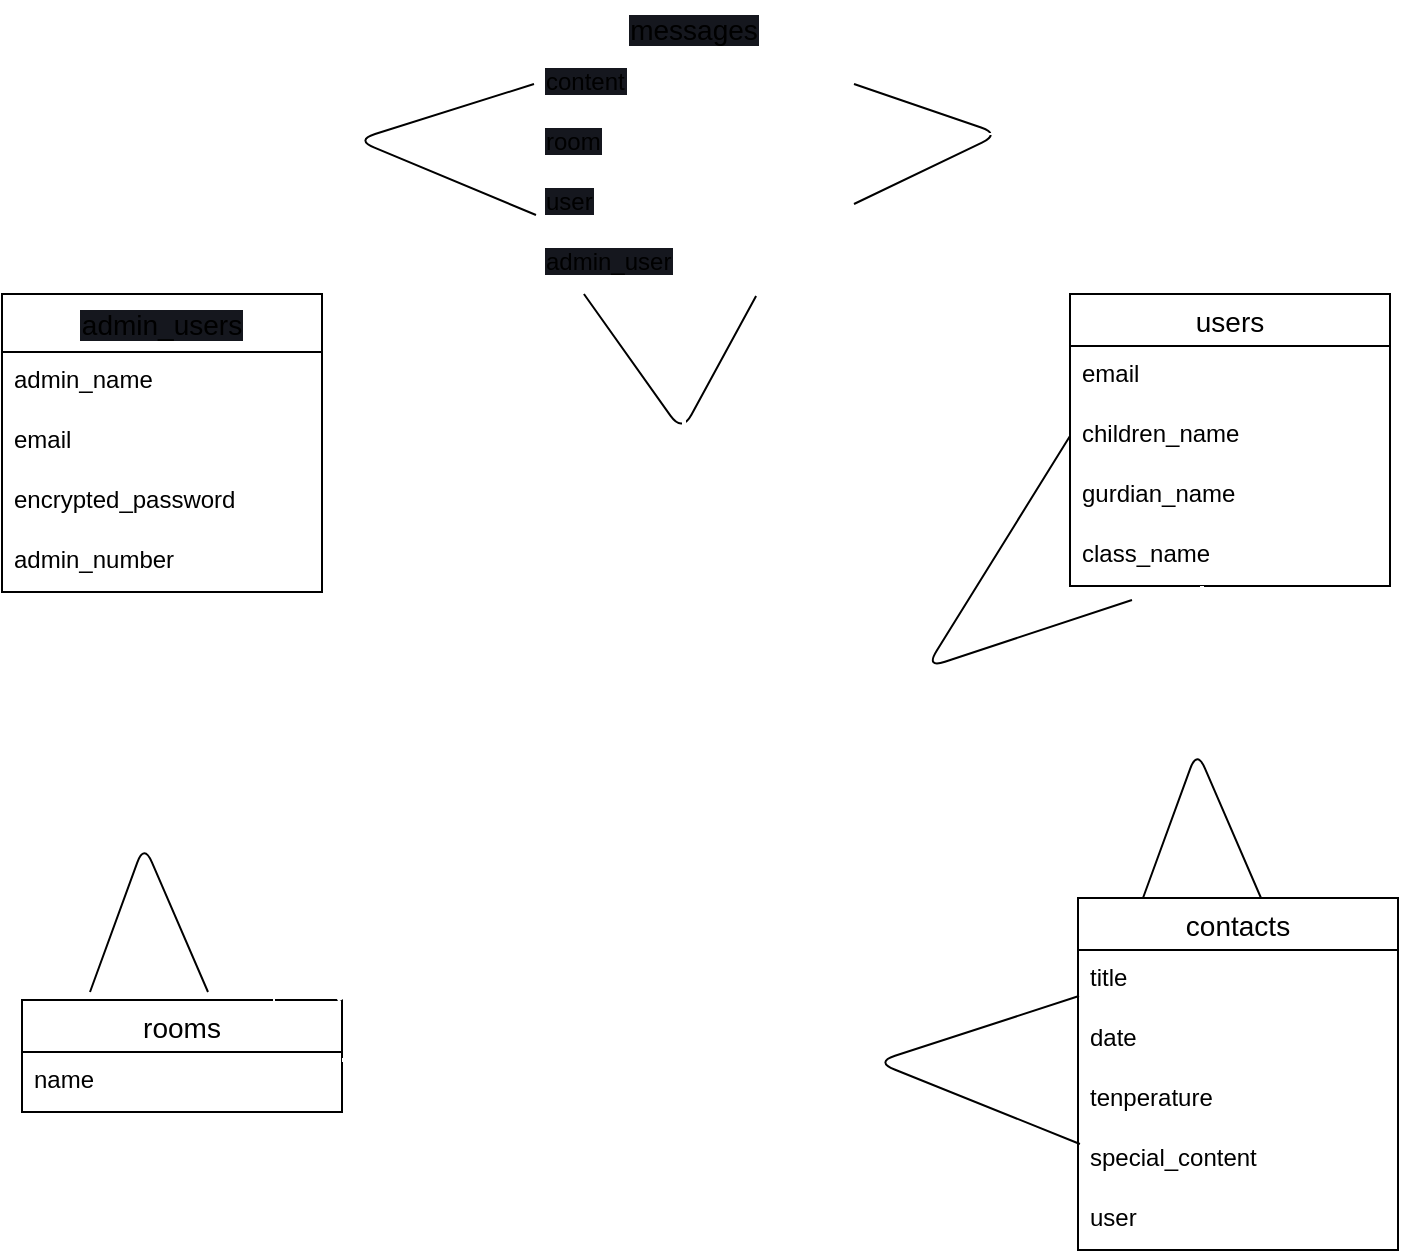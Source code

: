 <mxfile>
    <diagram id="0KjVXJa_P5sxPY5EKnft" name="ページ1">
        <mxGraphModel dx="744" dy="682" grid="0" gridSize="10" guides="1" tooltips="1" connect="1" arrows="1" fold="1" page="1" pageScale="1" pageWidth="827" pageHeight="1169" background="none" math="0" shadow="0">
            <root>
                <mxCell id="0"/>
                <mxCell id="1" parent="0"/>
                <mxCell id="n4j3y6uDZaaWSx5pnTUR-1" value="admin_users" style="swimlane;fontStyle=0;childLayout=stackLayout;horizontal=1;startSize=29;horizontalStack=0;resizeParent=1;resizeParentMax=0;resizeLast=0;collapsible=1;marginBottom=0;align=center;fontSize=14;labelBackgroundColor=#15171e;" vertex="1" parent="1">
                    <mxGeometry x="47" y="343" width="160" height="149" as="geometry">
                        <mxRectangle x="118" y="330" width="57" height="29" as="alternateBounds"/>
                    </mxGeometry>
                </mxCell>
                <mxCell id="n4j3y6uDZaaWSx5pnTUR-2" value="admin_name" style="text;strokeColor=none;fillColor=none;spacingLeft=4;spacingRight=4;overflow=hidden;rotatable=0;points=[[0,0.5],[1,0.5]];portConstraint=eastwest;fontSize=12;" vertex="1" parent="n4j3y6uDZaaWSx5pnTUR-1">
                    <mxGeometry y="29" width="160" height="30" as="geometry"/>
                </mxCell>
                <mxCell id="n4j3y6uDZaaWSx5pnTUR-3" value="email" style="text;strokeColor=none;fillColor=none;spacingLeft=4;spacingRight=4;overflow=hidden;rotatable=0;points=[[0,0.5],[1,0.5]];portConstraint=eastwest;fontSize=12;" vertex="1" parent="n4j3y6uDZaaWSx5pnTUR-1">
                    <mxGeometry y="59" width="160" height="30" as="geometry"/>
                </mxCell>
                <mxCell id="n4j3y6uDZaaWSx5pnTUR-5" value="encrypted_password" style="text;strokeColor=none;fillColor=none;spacingLeft=4;spacingRight=4;overflow=hidden;rotatable=0;points=[[0,0.5],[1,0.5]];portConstraint=eastwest;fontSize=12;" vertex="1" parent="n4j3y6uDZaaWSx5pnTUR-1">
                    <mxGeometry y="89" width="160" height="30" as="geometry"/>
                </mxCell>
                <mxCell id="n4j3y6uDZaaWSx5pnTUR-4" value="admin_number" style="text;strokeColor=none;fillColor=none;spacingLeft=4;spacingRight=4;overflow=hidden;rotatable=0;points=[[0,0.5],[1,0.5]];portConstraint=eastwest;fontSize=12;" vertex="1" parent="n4j3y6uDZaaWSx5pnTUR-1">
                    <mxGeometry y="119" width="160" height="30" as="geometry"/>
                </mxCell>
                <mxCell id="n4j3y6uDZaaWSx5pnTUR-6" value="users" style="swimlane;fontStyle=0;childLayout=stackLayout;horizontal=1;startSize=26;horizontalStack=0;resizeParent=1;resizeParentMax=0;resizeLast=0;collapsible=1;marginBottom=0;align=center;fontSize=14;labelBackgroundColor=none;" vertex="1" parent="1">
                    <mxGeometry x="581" y="343" width="160" height="146" as="geometry"/>
                </mxCell>
                <mxCell id="n4j3y6uDZaaWSx5pnTUR-7" value="email" style="text;strokeColor=none;fillColor=none;spacingLeft=4;spacingRight=4;overflow=hidden;rotatable=0;points=[[0,0.5],[1,0.5]];portConstraint=eastwest;fontSize=12;labelBackgroundColor=none;" vertex="1" parent="n4j3y6uDZaaWSx5pnTUR-6">
                    <mxGeometry y="26" width="160" height="30" as="geometry"/>
                </mxCell>
                <mxCell id="n4j3y6uDZaaWSx5pnTUR-8" value="children_name" style="text;strokeColor=none;fillColor=none;spacingLeft=4;spacingRight=4;overflow=hidden;rotatable=0;points=[[0,0.5],[1,0.5]];portConstraint=eastwest;fontSize=12;labelBackgroundColor=none;" vertex="1" parent="n4j3y6uDZaaWSx5pnTUR-6">
                    <mxGeometry y="56" width="160" height="30" as="geometry"/>
                </mxCell>
                <mxCell id="n4j3y6uDZaaWSx5pnTUR-9" value="gurdian_name" style="text;strokeColor=none;fillColor=none;spacingLeft=4;spacingRight=4;overflow=hidden;rotatable=0;points=[[0,0.5],[1,0.5]];portConstraint=eastwest;fontSize=12;labelBackgroundColor=none;" vertex="1" parent="n4j3y6uDZaaWSx5pnTUR-6">
                    <mxGeometry y="86" width="160" height="30" as="geometry"/>
                </mxCell>
                <mxCell id="n4j3y6uDZaaWSx5pnTUR-11" value="class_name" style="text;strokeColor=none;fillColor=none;spacingLeft=4;spacingRight=4;overflow=hidden;rotatable=0;points=[[0,0.5],[1,0.5]];portConstraint=eastwest;fontSize=12;labelBackgroundColor=none;" vertex="1" parent="n4j3y6uDZaaWSx5pnTUR-6">
                    <mxGeometry y="116" width="160" height="30" as="geometry"/>
                </mxCell>
                <mxCell id="n4j3y6uDZaaWSx5pnTUR-12" value="contacts" style="swimlane;fontStyle=0;childLayout=stackLayout;horizontal=1;startSize=26;horizontalStack=0;resizeParent=1;resizeParentMax=0;resizeLast=0;collapsible=1;marginBottom=0;align=center;fontSize=14;labelBackgroundColor=none;" vertex="1" parent="1">
                    <mxGeometry x="585" y="645" width="160" height="176" as="geometry"/>
                </mxCell>
                <mxCell id="n4j3y6uDZaaWSx5pnTUR-13" value="title" style="text;strokeColor=none;fillColor=none;spacingLeft=4;spacingRight=4;overflow=hidden;rotatable=0;points=[[0,0.5],[1,0.5]];portConstraint=eastwest;fontSize=12;labelBackgroundColor=none;" vertex="1" parent="n4j3y6uDZaaWSx5pnTUR-12">
                    <mxGeometry y="26" width="160" height="30" as="geometry"/>
                </mxCell>
                <mxCell id="n4j3y6uDZaaWSx5pnTUR-14" value="date" style="text;strokeColor=none;fillColor=none;spacingLeft=4;spacingRight=4;overflow=hidden;rotatable=0;points=[[0,0.5],[1,0.5]];portConstraint=eastwest;fontSize=12;labelBackgroundColor=none;" vertex="1" parent="n4j3y6uDZaaWSx5pnTUR-12">
                    <mxGeometry y="56" width="160" height="30" as="geometry"/>
                </mxCell>
                <mxCell id="n4j3y6uDZaaWSx5pnTUR-16" value="tenperature" style="text;strokeColor=none;fillColor=none;spacingLeft=4;spacingRight=4;overflow=hidden;rotatable=0;points=[[0,0.5],[1,0.5]];portConstraint=eastwest;fontSize=12;labelBackgroundColor=none;" vertex="1" parent="n4j3y6uDZaaWSx5pnTUR-12">
                    <mxGeometry y="86" width="160" height="30" as="geometry"/>
                </mxCell>
                <mxCell id="n4j3y6uDZaaWSx5pnTUR-15" value="special_content" style="text;strokeColor=none;fillColor=none;spacingLeft=4;spacingRight=4;overflow=hidden;rotatable=0;points=[[0,0.5],[1,0.5]];portConstraint=eastwest;fontSize=12;labelBackgroundColor=none;" vertex="1" parent="n4j3y6uDZaaWSx5pnTUR-12">
                    <mxGeometry y="116" width="160" height="30" as="geometry"/>
                </mxCell>
                <mxCell id="n4j3y6uDZaaWSx5pnTUR-17" value="user" style="text;strokeColor=none;fillColor=none;spacingLeft=4;spacingRight=4;overflow=hidden;rotatable=0;points=[[0,0.5],[1,0.5]];portConstraint=eastwest;fontSize=12;labelBackgroundColor=none;" vertex="1" parent="n4j3y6uDZaaWSx5pnTUR-12">
                    <mxGeometry y="146" width="160" height="30" as="geometry"/>
                </mxCell>
                <mxCell id="n4j3y6uDZaaWSx5pnTUR-19" value="rooms" style="swimlane;fontStyle=0;childLayout=stackLayout;horizontal=1;startSize=26;horizontalStack=0;resizeParent=1;resizeParentMax=0;resizeLast=0;collapsible=1;marginBottom=0;align=center;fontSize=14;labelBackgroundColor=none;" vertex="1" parent="1">
                    <mxGeometry x="57" y="696" width="160" height="56" as="geometry"/>
                </mxCell>
                <mxCell id="n4j3y6uDZaaWSx5pnTUR-20" value="name" style="text;strokeColor=none;fillColor=none;spacingLeft=4;spacingRight=4;overflow=hidden;rotatable=0;points=[[0,0.5],[1,0.5]];portConstraint=eastwest;fontSize=12;labelBackgroundColor=none;" vertex="1" parent="n4j3y6uDZaaWSx5pnTUR-19">
                    <mxGeometry y="26" width="160" height="30" as="geometry"/>
                </mxCell>
                <mxCell id="n4j3y6uDZaaWSx5pnTUR-43" value="messages" style="swimlane;fontStyle=0;childLayout=stackLayout;horizontal=1;startSize=26;horizontalStack=0;resizeParent=1;resizeParentMax=0;resizeLast=0;collapsible=1;marginBottom=0;align=center;fontSize=14;labelBackgroundColor=#15171e;strokeColor=#FFFFFF;" vertex="1" parent="1">
                    <mxGeometry x="313" y="197" width="160" height="146" as="geometry"/>
                </mxCell>
                <mxCell id="n4j3y6uDZaaWSx5pnTUR-44" value="content" style="text;strokeColor=none;fillColor=none;spacingLeft=4;spacingRight=4;overflow=hidden;rotatable=0;points=[[0,0.5],[1,0.5]];portConstraint=eastwest;fontSize=12;labelBackgroundColor=#15171e;" vertex="1" parent="n4j3y6uDZaaWSx5pnTUR-43">
                    <mxGeometry y="26" width="160" height="30" as="geometry"/>
                </mxCell>
                <mxCell id="n4j3y6uDZaaWSx5pnTUR-45" value="room" style="text;strokeColor=none;fillColor=none;spacingLeft=4;spacingRight=4;overflow=hidden;rotatable=0;points=[[0,0.5],[1,0.5]];portConstraint=eastwest;fontSize=12;labelBackgroundColor=#15171e;" vertex="1" parent="n4j3y6uDZaaWSx5pnTUR-43">
                    <mxGeometry y="56" width="160" height="30" as="geometry"/>
                </mxCell>
                <mxCell id="n4j3y6uDZaaWSx5pnTUR-46" value="user" style="text;strokeColor=none;fillColor=none;spacingLeft=4;spacingRight=4;overflow=hidden;rotatable=0;points=[[0,0.5],[1,0.5]];portConstraint=eastwest;fontSize=12;labelBackgroundColor=#15171e;" vertex="1" parent="n4j3y6uDZaaWSx5pnTUR-43">
                    <mxGeometry y="86" width="160" height="30" as="geometry"/>
                </mxCell>
                <mxCell id="n4j3y6uDZaaWSx5pnTUR-47" value="admin_user" style="text;strokeColor=none;fillColor=none;spacingLeft=4;spacingRight=4;overflow=hidden;rotatable=0;points=[[0,0.5],[1,0.5]];portConstraint=eastwest;fontSize=12;labelBackgroundColor=#15171e;" vertex="1" parent="n4j3y6uDZaaWSx5pnTUR-43">
                    <mxGeometry y="116" width="160" height="30" as="geometry"/>
                </mxCell>
                <mxCell id="n4j3y6uDZaaWSx5pnTUR-69" value="" style="endArrow=none;html=1;strokeColor=default;exitX=1;exitY=0.5;exitDx=0;exitDy=0;entryX=1;entryY=0.5;entryDx=0;entryDy=0;" edge="1" parent="n4j3y6uDZaaWSx5pnTUR-43" source="n4j3y6uDZaaWSx5pnTUR-46" target="n4j3y6uDZaaWSx5pnTUR-44">
                    <mxGeometry width="50" height="50" relative="1" as="geometry">
                        <mxPoint x="184.94" y="101.025" as="sourcePoint"/>
                        <mxPoint x="185" y="35" as="targetPoint"/>
                        <Array as="points">
                            <mxPoint x="233" y="66"/>
                        </Array>
                    </mxGeometry>
                </mxCell>
                <mxCell id="n4j3y6uDZaaWSx5pnTUR-86" value="" style="endArrow=none;html=1;strokeColor=default;exitX=0.156;exitY=1;exitDx=0;exitDy=0;exitPerimeter=0;entryX=0.694;entryY=1.033;entryDx=0;entryDy=0;entryPerimeter=0;" edge="1" parent="n4j3y6uDZaaWSx5pnTUR-43" source="n4j3y6uDZaaWSx5pnTUR-47" target="n4j3y6uDZaaWSx5pnTUR-47">
                    <mxGeometry width="50" height="50" relative="1" as="geometry">
                        <mxPoint x="47" y="174" as="sourcePoint"/>
                        <mxPoint x="97" y="124" as="targetPoint"/>
                        <Array as="points">
                            <mxPoint x="74" y="215"/>
                        </Array>
                    </mxGeometry>
                </mxCell>
                <mxCell id="n4j3y6uDZaaWSx5pnTUR-61" value="" style="shape=partialRectangle;whiteSpace=wrap;html=1;bottom=0;right=0;fillColor=none;labelBackgroundColor=#15171e;strokeColor=#FFFFFF;" vertex="1" parent="1">
                    <mxGeometry x="116" y="266" width="198" height="75" as="geometry"/>
                </mxCell>
                <mxCell id="n4j3y6uDZaaWSx5pnTUR-62" value="" style="line;strokeWidth=4;html=1;perimeter=backbonePerimeter;points=[];outlineConnect=0;labelBackgroundColor=#15171e;strokeColor=#FFFFFF;" vertex="1" parent="1">
                    <mxGeometry x="97" y="311" width="46" height="10" as="geometry"/>
                </mxCell>
                <mxCell id="n4j3y6uDZaaWSx5pnTUR-65" value="" style="endArrow=none;html=1;strokeColor=default;exitX=1;exitY=0.5;exitDx=0;exitDy=0;entryX=0;entryY=0.5;entryDx=0;entryDy=0;" edge="1" parent="1" source="n4j3y6uDZaaWSx5pnTUR-61" target="n4j3y6uDZaaWSx5pnTUR-44">
                    <mxGeometry width="50" height="50" relative="1" as="geometry">
                        <mxPoint x="281" y="317" as="sourcePoint"/>
                        <mxPoint x="283" y="214" as="targetPoint"/>
                        <Array as="points">
                            <mxPoint x="224" y="266"/>
                        </Array>
                    </mxGeometry>
                </mxCell>
                <mxCell id="n4j3y6uDZaaWSx5pnTUR-66" value="" style="shape=partialRectangle;whiteSpace=wrap;html=1;bottom=0;right=0;fillColor=none;labelBackgroundColor=#15171e;strokeColor=#FFFFFF;rotation=90;" vertex="1" parent="1">
                    <mxGeometry x="523" y="219" width="75" height="163" as="geometry"/>
                </mxCell>
                <mxCell id="n4j3y6uDZaaWSx5pnTUR-67" value="" style="line;strokeWidth=4;html=1;perimeter=backbonePerimeter;points=[];outlineConnect=0;labelBackgroundColor=#15171e;strokeColor=#FFFFFF;" vertex="1" parent="1">
                    <mxGeometry x="621" y="308" width="46" height="10" as="geometry"/>
                </mxCell>
                <mxCell id="n4j3y6uDZaaWSx5pnTUR-70" value="" style="line;strokeWidth=2;direction=south;html=1;labelBackgroundColor=#15171e;strokeColor=#FFFFFF;" vertex="1" parent="1">
                    <mxGeometry x="113" y="495" width="10" height="197" as="geometry"/>
                </mxCell>
                <mxCell id="n4j3y6uDZaaWSx5pnTUR-71" value="" style="line;strokeWidth=4;html=1;perimeter=backbonePerimeter;points=[];outlineConnect=0;labelBackgroundColor=#15171e;strokeColor=#FFFFFF;" vertex="1" parent="1">
                    <mxGeometry x="91" y="517" width="46" height="10" as="geometry"/>
                </mxCell>
                <mxCell id="n4j3y6uDZaaWSx5pnTUR-72" value="" style="endArrow=none;html=1;strokeColor=default;" edge="1" parent="1">
                    <mxGeometry width="50" height="50" relative="1" as="geometry">
                        <mxPoint x="91" y="692" as="sourcePoint"/>
                        <mxPoint x="150" y="692" as="targetPoint"/>
                        <Array as="points">
                            <mxPoint x="118" y="618"/>
                        </Array>
                    </mxGeometry>
                </mxCell>
                <mxCell id="n4j3y6uDZaaWSx5pnTUR-73" value="" style="line;strokeWidth=2;html=1;labelBackgroundColor=#15171e;strokeColor=#FFFFFF;" vertex="1" parent="1">
                    <mxGeometry x="217" y="721" width="365" height="10" as="geometry"/>
                </mxCell>
                <mxCell id="n4j3y6uDZaaWSx5pnTUR-74" value="" style="line;strokeWidth=2;direction=south;html=1;labelBackgroundColor=#15171e;strokeColor=#FFFFFF;" vertex="1" parent="1">
                    <mxGeometry x="247" y="700.5" width="10" height="47" as="geometry"/>
                </mxCell>
                <mxCell id="n4j3y6uDZaaWSx5pnTUR-76" value="" style="endArrow=none;html=1;strokeColor=default;exitX=0.006;exitY=0.233;exitDx=0;exitDy=0;exitPerimeter=0;" edge="1" parent="1" source="n4j3y6uDZaaWSx5pnTUR-15">
                    <mxGeometry width="50" height="50" relative="1" as="geometry">
                        <mxPoint x="535.5" y="744" as="sourcePoint"/>
                        <mxPoint x="585.5" y="694" as="targetPoint"/>
                        <Array as="points">
                            <mxPoint x="484" y="727"/>
                        </Array>
                    </mxGeometry>
                </mxCell>
                <mxCell id="n4j3y6uDZaaWSx5pnTUR-77" value="" style="line;strokeWidth=2;html=1;labelBackgroundColor=#15171e;strokeColor=#FFFFFF;rotation=-30;" vertex="1" parent="1">
                    <mxGeometry x="186.65" y="586.25" width="419" height="10" as="geometry"/>
                </mxCell>
                <mxCell id="n4j3y6uDZaaWSx5pnTUR-78" value="" style="line;strokeWidth=2;html=1;labelBackgroundColor=#15171e;strokeColor=#FFFFFF;rotation=60;" vertex="1" parent="1">
                    <mxGeometry x="250" y="647" width="64" height="10" as="geometry"/>
                </mxCell>
                <mxCell id="n4j3y6uDZaaWSx5pnTUR-80" value="" style="line;strokeWidth=2;direction=south;html=1;labelBackgroundColor=#15171e;strokeColor=#FFFFFF;" vertex="1" parent="1">
                    <mxGeometry x="642" y="489" width="10" height="153" as="geometry"/>
                </mxCell>
                <mxCell id="n4j3y6uDZaaWSx5pnTUR-81" value="" style="line;strokeWidth=4;html=1;perimeter=backbonePerimeter;points=[];outlineConnect=0;labelBackgroundColor=#15171e;strokeColor=#FFFFFF;" vertex="1" parent="1">
                    <mxGeometry x="619" y="505" width="46" height="10" as="geometry"/>
                </mxCell>
                <mxCell id="n4j3y6uDZaaWSx5pnTUR-82" value="" style="endArrow=none;html=1;strokeColor=default;" edge="1" parent="1">
                    <mxGeometry width="50" height="50" relative="1" as="geometry">
                        <mxPoint x="617.5" y="645" as="sourcePoint"/>
                        <mxPoint x="676.5" y="645" as="targetPoint"/>
                        <Array as="points">
                            <mxPoint x="644.5" y="571"/>
                        </Array>
                    </mxGeometry>
                </mxCell>
                <mxCell id="n4j3y6uDZaaWSx5pnTUR-83" value="" style="shape=partialRectangle;whiteSpace=wrap;html=1;bottom=0;right=0;fillColor=none;labelBackgroundColor=#15171e;strokeColor=#FFFFFF;" vertex="1" parent="1">
                    <mxGeometry x="183" y="536" width="205" height="160" as="geometry"/>
                </mxCell>
                <mxCell id="n4j3y6uDZaaWSx5pnTUR-84" value="" style="line;strokeWidth=2;direction=south;html=1;labelBackgroundColor=#15171e;strokeColor=#FFFFFF;" vertex="1" parent="1">
                    <mxGeometry x="383" y="343" width="10" height="193" as="geometry"/>
                </mxCell>
                <mxCell id="n4j3y6uDZaaWSx5pnTUR-85" value="" style="line;strokeWidth=4;html=1;perimeter=backbonePerimeter;points=[];outlineConnect=0;labelBackgroundColor=#15171e;strokeColor=#FFFFFF;" vertex="1" parent="1">
                    <mxGeometry x="157" y="592" width="46" height="10" as="geometry"/>
                </mxCell>
                <mxCell id="hDnne58tZFWrFsi8F65w-3" value="" style="endArrow=none;html=1;strokeColor=default;fontSize=19;fontColor=#FFFFFF;exitX=0;exitY=0.5;exitDx=0;exitDy=0;" edge="1" parent="1" source="n4j3y6uDZaaWSx5pnTUR-8">
                    <mxGeometry width="50" height="50" relative="1" as="geometry">
                        <mxPoint x="551" y="458" as="sourcePoint"/>
                        <mxPoint x="612" y="496" as="targetPoint"/>
                        <Array as="points">
                            <mxPoint x="509" y="530"/>
                        </Array>
                    </mxGeometry>
                </mxCell>
            </root>
        </mxGraphModel>
    </diagram>
    <diagram id="EGIXLP0hyxXLQE8NL8Wy" name="ページ2">
        <mxGraphModel dx="744" dy="682" grid="0" gridSize="10" guides="1" tooltips="1" connect="1" arrows="1" fold="1" page="1" pageScale="1" pageWidth="827" pageHeight="1169" math="0" shadow="0">
            <root>
                <mxCell id="0"/>
                <mxCell id="1" parent="0"/>
                <mxCell id="xE9cMzHePD2Rr5IPFey0-1" value="一覧表示" style="rounded=1;arcSize=10;whiteSpace=wrap;html=1;align=center;labelBackgroundColor=#15171e;strokeColor=#FFFFFF;" vertex="1" parent="1">
                    <mxGeometry x="111" y="457" width="100" height="40" as="geometry"/>
                </mxCell>
                <mxCell id="2JMPOprGLFgqJLx3oHai-1" value="管理者新規登録ページ" style="rounded=1;arcSize=10;whiteSpace=wrap;html=1;align=center;labelBackgroundColor=#15171e;strokeColor=#FFFFFF;" vertex="1" parent="1">
                    <mxGeometry x="282" y="455" width="176" height="40" as="geometry"/>
                </mxCell>
                <mxCell id="2JMPOprGLFgqJLx3oHai-3" value="管理者ログインページ" style="rounded=1;arcSize=10;whiteSpace=wrap;html=1;align=center;labelBackgroundColor=#15171e;strokeColor=#FFFFFF;" vertex="1" parent="1">
                    <mxGeometry x="282" y="527" width="171" height="40" as="geometry"/>
                </mxCell>
                <mxCell id="2JMPOprGLFgqJLx3oHai-4" value="ユーザー新規登録ページ" style="rounded=1;arcSize=10;whiteSpace=wrap;html=1;align=center;labelBackgroundColor=#15171e;strokeColor=#FFFFFF;" vertex="1" parent="1">
                    <mxGeometry x="282" y="608" width="176" height="40" as="geometry"/>
                </mxCell>
                <mxCell id="2JMPOprGLFgqJLx3oHai-5" value="ユーザーログインページ" style="rounded=1;arcSize=10;whiteSpace=wrap;html=1;align=center;labelBackgroundColor=#15171e;strokeColor=#FFFFFF;" vertex="1" parent="1">
                    <mxGeometry x="284" y="689" width="174" height="40" as="geometry"/>
                </mxCell>
                <mxCell id="2JMPOprGLFgqJLx3oHai-6" value="投稿ページ" style="rounded=1;arcSize=10;whiteSpace=wrap;html=1;align=center;labelBackgroundColor=#15171e;strokeColor=#FFFFFF;" vertex="1" parent="1">
                    <mxGeometry x="282" y="767" width="182" height="40" as="geometry"/>
                </mxCell>
                <mxCell id="2JMPOprGLFgqJLx3oHai-7" value="詳細ページ" style="rounded=1;arcSize=10;whiteSpace=wrap;html=1;align=center;labelBackgroundColor=#15171e;strokeColor=#FFFFFF;" vertex="1" parent="1">
                    <mxGeometry x="282" y="855" width="185" height="40" as="geometry"/>
                </mxCell>
                <mxCell id="2JMPOprGLFgqJLx3oHai-8" value="編集" style="rounded=1;arcSize=10;whiteSpace=wrap;html=1;align=center;labelBackgroundColor=#15171e;strokeColor=#FFFFFF;" vertex="1" parent="1">
                    <mxGeometry x="609" y="729" width="100" height="40" as="geometry"/>
                </mxCell>
                <mxCell id="2JMPOprGLFgqJLx3oHai-9" value="削除" style="rounded=1;arcSize=10;whiteSpace=wrap;html=1;align=center;labelBackgroundColor=#15171e;strokeColor=#FFFFFF;" vertex="1" parent="1">
                    <mxGeometry x="609" y="811" width="100" height="40" as="geometry"/>
                </mxCell>
                <mxCell id="2JMPOprGLFgqJLx3oHai-14" value="" style="shape=table;startSize=0;container=1;collapsible=1;childLayout=tableLayout;fixedRows=1;rowLines=0;fontStyle=1;align=center;resizeLast=1;strokeColor=none;fillColor=#66FFFF;collapsible=0;labelBackgroundColor=default;fontColor=default;" vertex="1" parent="1">
                    <mxGeometry x="171" y="351" width="180" height="44" as="geometry"/>
                </mxCell>
                <mxCell id="2JMPOprGLFgqJLx3oHai-15" value="" style="shape=tableRow;horizontal=0;startSize=0;swimlaneHead=0;swimlaneBody=0;fillColor=none;collapsible=0;dropTarget=0;points=[[0,0.5],[1,0.5]];portConstraint=eastwest;top=0;left=0;right=0;bottom=0;labelBackgroundColor=#15171e;strokeColor=#FFFFFF;" vertex="1" parent="2JMPOprGLFgqJLx3oHai-14">
                    <mxGeometry width="180" height="44" as="geometry"/>
                </mxCell>
                <mxCell id="2JMPOprGLFgqJLx3oHai-16" value="" style="shape=partialRectangle;connectable=0;fillColor=none;top=0;left=0;bottom=0;right=0;editable=1;overflow=hidden;labelBackgroundColor=#15171e;strokeColor=#FFFFFF;" vertex="1" parent="2JMPOprGLFgqJLx3oHai-15">
                    <mxGeometry width="30" height="44" as="geometry">
                        <mxRectangle width="30" height="44" as="alternateBounds"/>
                    </mxGeometry>
                </mxCell>
                <mxCell id="2JMPOprGLFgqJLx3oHai-17" value="ユーザー画面" style="shape=partialRectangle;connectable=0;fillColor=none;top=0;left=0;bottom=0;right=0;align=left;spacingLeft=6;overflow=hidden;labelBackgroundColor=#66FFFF;strokeColor=#FFFFFF;fontColor=#000000;fontStyle=1;fontSize=19;" vertex="1" parent="2JMPOprGLFgqJLx3oHai-15">
                    <mxGeometry x="30" width="150" height="44" as="geometry">
                        <mxRectangle width="150" height="44" as="alternateBounds"/>
                    </mxGeometry>
                </mxCell>
                <mxCell id="N2ai3qSH_AvkBO3p6yKj-1" value="" style="line;strokeWidth=4;html=1;perimeter=backbonePerimeter;points=[];outlineConnect=0;labelBackgroundColor=#66FFFF;strokeColor=#FFFFFF;fontSize=19;fontColor=#000000;fillColor=#66FFFF;" vertex="1" parent="1">
                    <mxGeometry x="211" y="470" width="71" height="10" as="geometry"/>
                </mxCell>
                <mxCell id="N2ai3qSH_AvkBO3p6yKj-2" value="" style="line;strokeWidth=2;direction=south;html=1;labelBackgroundColor=#66FFFF;strokeColor=#FFFFFF;fontSize=19;fontColor=#000000;fillColor=#66FFFF;" vertex="1" parent="1">
                    <mxGeometry x="241.5" y="474" width="10" height="408" as="geometry"/>
                </mxCell>
                <mxCell id="N2ai3qSH_AvkBO3p6yKj-3" value="" style="line;strokeWidth=2;html=1;labelBackgroundColor=#66FFFF;strokeColor=#FFFFFF;fontSize=19;fontColor=#000000;fillColor=#66FFFF;" vertex="1" parent="1">
                    <mxGeometry x="247" y="876" width="35" height="10" as="geometry"/>
                </mxCell>
                <mxCell id="N2ai3qSH_AvkBO3p6yKj-4" value="" style="line;strokeWidth=2;html=1;labelBackgroundColor=#66FFFF;strokeColor=#FFFFFF;fontSize=19;fontColor=#000000;fillColor=#66FFFF;" vertex="1" parent="1">
                    <mxGeometry x="247" y="785" width="35" height="10" as="geometry"/>
                </mxCell>
                <mxCell id="N2ai3qSH_AvkBO3p6yKj-5" value="" style="line;strokeWidth=2;html=1;labelBackgroundColor=#66FFFF;strokeColor=#FFFFFF;fontSize=19;fontColor=#000000;fillColor=#66FFFF;" vertex="1" parent="1">
                    <mxGeometry x="247" y="710" width="35" height="10" as="geometry"/>
                </mxCell>
                <mxCell id="N2ai3qSH_AvkBO3p6yKj-6" value="" style="line;strokeWidth=2;html=1;labelBackgroundColor=#66FFFF;strokeColor=#FFFFFF;fontSize=19;fontColor=#000000;fillColor=#66FFFF;" vertex="1" parent="1">
                    <mxGeometry x="247" y="626" width="35" height="10" as="geometry"/>
                </mxCell>
                <mxCell id="N2ai3qSH_AvkBO3p6yKj-7" value="" style="line;strokeWidth=2;html=1;labelBackgroundColor=#66FFFF;strokeColor=#FFFFFF;fontSize=19;fontColor=#000000;fillColor=#66FFFF;" vertex="1" parent="1">
                    <mxGeometry x="247" y="542" width="35" height="10" as="geometry"/>
                </mxCell>
                <mxCell id="N2ai3qSH_AvkBO3p6yKj-9" value="" style="line;strokeWidth=2;html=1;labelBackgroundColor=#66FFFF;strokeColor=#FFFFFF;fontSize=19;fontColor=#000000;fillColor=#66FFFF;" vertex="1" parent="1">
                    <mxGeometry x="464" y="782" width="104" height="10" as="geometry"/>
                </mxCell>
                <mxCell id="N2ai3qSH_AvkBO3p6yKj-10" value="" style="line;strokeWidth=2;direction=south;html=1;labelBackgroundColor=#66FFFF;strokeColor=#FFFFFF;fontSize=19;fontColor=#000000;fillColor=#66FFFF;" vertex="1" parent="1">
                    <mxGeometry x="563" y="753" width="10" height="86" as="geometry"/>
                </mxCell>
                <mxCell id="N2ai3qSH_AvkBO3p6yKj-11" value="" style="line;strokeWidth=2;html=1;labelBackgroundColor=#66FFFF;strokeColor=#FFFFFF;fontSize=19;fontColor=#000000;fillColor=#66FFFF;" vertex="1" parent="1">
                    <mxGeometry x="568" y="749" width="41" height="10" as="geometry"/>
                </mxCell>
                <mxCell id="N2ai3qSH_AvkBO3p6yKj-12" value="" style="line;strokeWidth=2;html=1;labelBackgroundColor=#66FFFF;strokeColor=#FFFFFF;fontSize=19;fontColor=#000000;fillColor=#66FFFF;" vertex="1" parent="1">
                    <mxGeometry x="568" y="832" width="41" height="10" as="geometry"/>
                </mxCell>
            </root>
        </mxGraphModel>
    </diagram>
    <diagram name="ページ３" id="BrEA2q6b2GAOsI88DP8M">
        <mxGraphModel dx="744" dy="682" grid="0" gridSize="10" guides="1" tooltips="1" connect="1" arrows="1" fold="1" page="1" pageScale="1" pageWidth="827" pageHeight="1169" math="0" shadow="0">
            <root>
                <mxCell id="4MHLuctMkJhDraGOXIpa-0"/>
                <mxCell id="4MHLuctMkJhDraGOXIpa-1" parent="4MHLuctMkJhDraGOXIpa-0"/>
                <mxCell id="4MHLuctMkJhDraGOXIpa-2" value="一覧表示" style="rounded=1;arcSize=10;whiteSpace=wrap;html=1;align=center;labelBackgroundColor=#15171e;strokeColor=#FFFFFF;" vertex="1" parent="4MHLuctMkJhDraGOXIpa-1">
                    <mxGeometry x="63" y="173" width="100" height="40" as="geometry"/>
                </mxCell>
                <mxCell id="4MHLuctMkJhDraGOXIpa-3" value="管理者新規登録ページ" style="rounded=1;arcSize=10;whiteSpace=wrap;html=1;align=center;labelBackgroundColor=#15171e;strokeColor=#FFFFFF;" vertex="1" parent="4MHLuctMkJhDraGOXIpa-1">
                    <mxGeometry x="264" y="169" width="176" height="40" as="geometry"/>
                </mxCell>
                <mxCell id="4MHLuctMkJhDraGOXIpa-4" value="管理者ログインページ" style="rounded=1;arcSize=10;whiteSpace=wrap;html=1;align=center;labelBackgroundColor=#15171e;strokeColor=#FFFFFF;" vertex="1" parent="4MHLuctMkJhDraGOXIpa-1">
                    <mxGeometry x="262" y="251" width="171" height="40" as="geometry"/>
                </mxCell>
                <mxCell id="4MHLuctMkJhDraGOXIpa-7" value="新規チャット作成ページ" style="rounded=1;arcSize=10;whiteSpace=wrap;html=1;align=center;labelBackgroundColor=#15171e;strokeColor=#FFFFFF;" vertex="1" parent="4MHLuctMkJhDraGOXIpa-1">
                    <mxGeometry x="264" y="341" width="182" height="40" as="geometry"/>
                </mxCell>
                <mxCell id="4MHLuctMkJhDraGOXIpa-11" value="" style="shape=table;startSize=0;container=1;collapsible=1;childLayout=tableLayout;fixedRows=1;rowLines=0;fontStyle=1;align=center;resizeLast=1;strokeColor=none;fillColor=#66FFFF;collapsible=0;labelBackgroundColor=default;fontColor=default;" vertex="1" parent="4MHLuctMkJhDraGOXIpa-1">
                    <mxGeometry x="73" y="61" width="180" height="44" as="geometry"/>
                </mxCell>
                <mxCell id="4MHLuctMkJhDraGOXIpa-12" value="" style="shape=tableRow;horizontal=0;startSize=0;swimlaneHead=0;swimlaneBody=0;fillColor=none;collapsible=0;dropTarget=0;points=[[0,0.5],[1,0.5]];portConstraint=eastwest;top=0;left=0;right=0;bottom=0;labelBackgroundColor=#15171e;strokeColor=#FFFFFF;" vertex="1" parent="4MHLuctMkJhDraGOXIpa-11">
                    <mxGeometry width="180" height="44" as="geometry"/>
                </mxCell>
                <mxCell id="4MHLuctMkJhDraGOXIpa-13" value="" style="shape=partialRectangle;connectable=0;fillColor=none;top=0;left=0;bottom=0;right=0;editable=1;overflow=hidden;labelBackgroundColor=#15171e;strokeColor=#FFFFFF;" vertex="1" parent="4MHLuctMkJhDraGOXIpa-12">
                    <mxGeometry width="30" height="44" as="geometry">
                        <mxRectangle width="30" height="44" as="alternateBounds"/>
                    </mxGeometry>
                </mxCell>
                <mxCell id="4MHLuctMkJhDraGOXIpa-14" value="管理者画面" style="shape=partialRectangle;connectable=0;fillColor=none;top=0;left=0;bottom=0;right=0;align=left;spacingLeft=6;overflow=hidden;labelBackgroundColor=#66FFFF;strokeColor=#FFFFFF;fontColor=#000000;fontStyle=1;fontSize=19;" vertex="1" parent="4MHLuctMkJhDraGOXIpa-12">
                    <mxGeometry x="30" width="150" height="44" as="geometry">
                        <mxRectangle width="150" height="44" as="alternateBounds"/>
                    </mxGeometry>
                </mxCell>
                <mxCell id="jUr3q6sIjPKdnIPIXseY-1" value="チャット一覧ページ" style="rounded=1;arcSize=10;whiteSpace=wrap;html=1;align=center;labelBackgroundColor=#15171e;strokeColor=#FFFFFF;" vertex="1" parent="4MHLuctMkJhDraGOXIpa-1">
                    <mxGeometry x="262" y="427" width="184" height="40" as="geometry"/>
                </mxCell>
                <mxCell id="jUr3q6sIjPKdnIPIXseY-3" value="" style="line;strokeWidth=4;html=1;perimeter=backbonePerimeter;points=[];outlineConnect=0;labelBackgroundColor=#66FFFF;strokeColor=#FFFFFF;fontSize=19;fontColor=#000000;fillColor=#66FFFF;" vertex="1" parent="4MHLuctMkJhDraGOXIpa-1">
                    <mxGeometry x="163" y="188" width="101" height="10" as="geometry"/>
                </mxCell>
                <mxCell id="jUr3q6sIjPKdnIPIXseY-4" value="" style="line;strokeWidth=2;direction=south;html=1;labelBackgroundColor=#66FFFF;strokeColor=#FFFFFF;fontSize=19;fontColor=#000000;fillColor=#66FFFF;" vertex="1" parent="4MHLuctMkJhDraGOXIpa-1">
                    <mxGeometry x="202" y="191" width="10" height="346" as="geometry"/>
                </mxCell>
                <mxCell id="jUr3q6sIjPKdnIPIXseY-5" value="" style="line;strokeWidth=2;html=1;labelBackgroundColor=#66FFFF;strokeColor=#FFFFFF;fontSize=19;fontColor=#000000;fillColor=#66FFFF;" vertex="1" parent="4MHLuctMkJhDraGOXIpa-1">
                    <mxGeometry x="206" y="444" width="56" height="10" as="geometry"/>
                </mxCell>
                <mxCell id="jUr3q6sIjPKdnIPIXseY-6" value="" style="line;strokeWidth=2;html=1;labelBackgroundColor=#66FFFF;strokeColor=#FFFFFF;fontSize=19;fontColor=#000000;fillColor=#66FFFF;" vertex="1" parent="4MHLuctMkJhDraGOXIpa-1">
                    <mxGeometry x="208" y="356" width="56" height="10" as="geometry"/>
                </mxCell>
                <mxCell id="jUr3q6sIjPKdnIPIXseY-7" value="" style="line;strokeWidth=2;html=1;labelBackgroundColor=#66FFFF;strokeColor=#FFFFFF;fontSize=19;fontColor=#000000;fillColor=#66FFFF;" vertex="1" parent="4MHLuctMkJhDraGOXIpa-1">
                    <mxGeometry x="206" y="272" width="56" height="10" as="geometry"/>
                </mxCell>
                <mxCell id="4VUd_ZkeTZGsrLS7JgbU-4" value="" style="edgeStyle=none;html=1;strokeColor=default;fontSize=19;fontColor=#FFFFFF;endArrow=none;endFill=0;" edge="1" parent="4MHLuctMkJhDraGOXIpa-1" source="4VUd_ZkeTZGsrLS7JgbU-0" target="4VUd_ZkeTZGsrLS7JgbU-1">
                    <mxGeometry relative="1" as="geometry"/>
                </mxCell>
                <mxCell id="4VUd_ZkeTZGsrLS7JgbU-11" value="" style="edgeStyle=none;html=1;strokeColor=default;fontSize=19;fontColor=#FFFFFF;endArrow=none;endFill=0;" edge="1" parent="4MHLuctMkJhDraGOXIpa-1" source="4VUd_ZkeTZGsrLS7JgbU-0" target="4VUd_ZkeTZGsrLS7JgbU-1">
                    <mxGeometry relative="1" as="geometry"/>
                </mxCell>
                <mxCell id="4VUd_ZkeTZGsrLS7JgbU-0" value="お知らせ投稿ページ" style="rounded=1;arcSize=10;whiteSpace=wrap;html=1;align=center;labelBackgroundColor=#15171e;strokeColor=#FFFFFF;" vertex="1" parent="4MHLuctMkJhDraGOXIpa-1">
                    <mxGeometry x="264" y="508" width="184" height="40" as="geometry"/>
                </mxCell>
                <mxCell id="4VUd_ZkeTZGsrLS7JgbU-1" value="" style="line;strokeWidth=2;html=1;labelBackgroundColor=#66FFFF;strokeColor=#FFFFFF;fontSize=19;fontColor=#000000;fillColor=#66FFFF;" vertex="1" parent="4MHLuctMkJhDraGOXIpa-1">
                    <mxGeometry x="208" y="529" width="56" height="10" as="geometry"/>
                </mxCell>
                <mxCell id="4VUd_ZkeTZGsrLS7JgbU-2" value="削除ページ" style="rounded=1;arcSize=10;whiteSpace=wrap;html=1;align=center;labelBackgroundColor=#15171e;strokeColor=#FFFFFF;" vertex="1" parent="4MHLuctMkJhDraGOXIpa-1">
                    <mxGeometry x="556" y="548" width="114" height="40" as="geometry"/>
                </mxCell>
                <mxCell id="4VUd_ZkeTZGsrLS7JgbU-3" value="編集ページ" style="rounded=1;arcSize=10;whiteSpace=wrap;html=1;align=center;labelBackgroundColor=#15171e;strokeColor=#FFFFFF;" vertex="1" parent="4MHLuctMkJhDraGOXIpa-1">
                    <mxGeometry x="556" y="467" width="115" height="40" as="geometry"/>
                </mxCell>
                <mxCell id="4VUd_ZkeTZGsrLS7JgbU-5" value="" style="line;strokeWidth=2;html=1;labelBackgroundColor=#66FFFF;strokeColor=#FFFFFF;fontSize=19;fontColor=#000000;fillColor=#66FFFF;rotation=90;" vertex="1" parent="4MHLuctMkJhDraGOXIpa-1">
                    <mxGeometry x="429" y="527" width="85.5" height="10" as="geometry"/>
                </mxCell>
                <mxCell id="4VUd_ZkeTZGsrLS7JgbU-6" value="" style="line;strokeWidth=2;html=1;labelBackgroundColor=#66FFFF;strokeColor=#FFFFFF;fontSize=19;fontColor=#000000;fillColor=#66FFFF;" vertex="1" parent="4MHLuctMkJhDraGOXIpa-1">
                    <mxGeometry x="448" y="523" width="20" height="10" as="geometry"/>
                </mxCell>
                <mxCell id="4VUd_ZkeTZGsrLS7JgbU-12" value="" style="line;strokeWidth=2;html=1;labelBackgroundColor=#66FFFF;strokeColor=#FFFFFF;fontSize=19;fontColor=#000000;fillColor=#66FFFF;" vertex="1" parent="4MHLuctMkJhDraGOXIpa-1">
                    <mxGeometry x="471" y="486" width="85" height="10" as="geometry"/>
                </mxCell>
                <mxCell id="4VUd_ZkeTZGsrLS7JgbU-13" value="" style="line;strokeWidth=2;html=1;labelBackgroundColor=#66FFFF;strokeColor=#FFFFFF;fontSize=19;fontColor=#000000;fillColor=#66FFFF;" vertex="1" parent="4MHLuctMkJhDraGOXIpa-1">
                    <mxGeometry x="471" y="568" width="85" height="10" as="geometry"/>
                </mxCell>
            </root>
        </mxGraphModel>
    </diagram>
</mxfile>